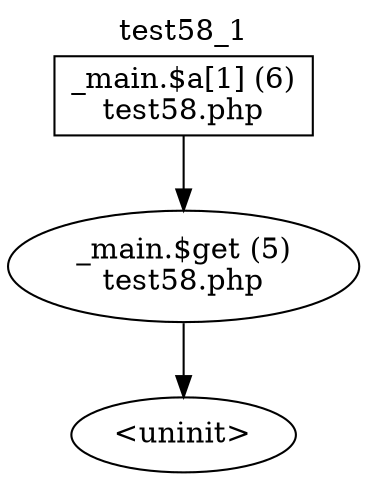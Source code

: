 digraph cfg {
  label="test58_1";
  labelloc=t;
  n1 [shape=box, label="_main.$a[1] (6)\ntest58.php"];
  n2 [shape=ellipse, label="_main.$get (5)\ntest58.php"];
  n3 [shape=ellipse, label="<uninit>"];
  n1 -> n2;
  n2 -> n3;
}
